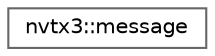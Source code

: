 digraph "类继承关系图"
{
 // LATEX_PDF_SIZE
  bgcolor="transparent";
  edge [fontname=Helvetica,fontsize=10,labelfontname=Helvetica,labelfontsize=10];
  node [fontname=Helvetica,fontsize=10,shape=box,height=0.2,width=0.4];
  rankdir="LR";
  Node0 [id="Node000000",label="nvtx3::message",height=0.2,width=0.4,color="grey40", fillcolor="white", style="filled",URL="$classnvtx3_1_1message.html",tooltip="Allows associating a message string with an NVTX event via its EventAttributes."];
}
